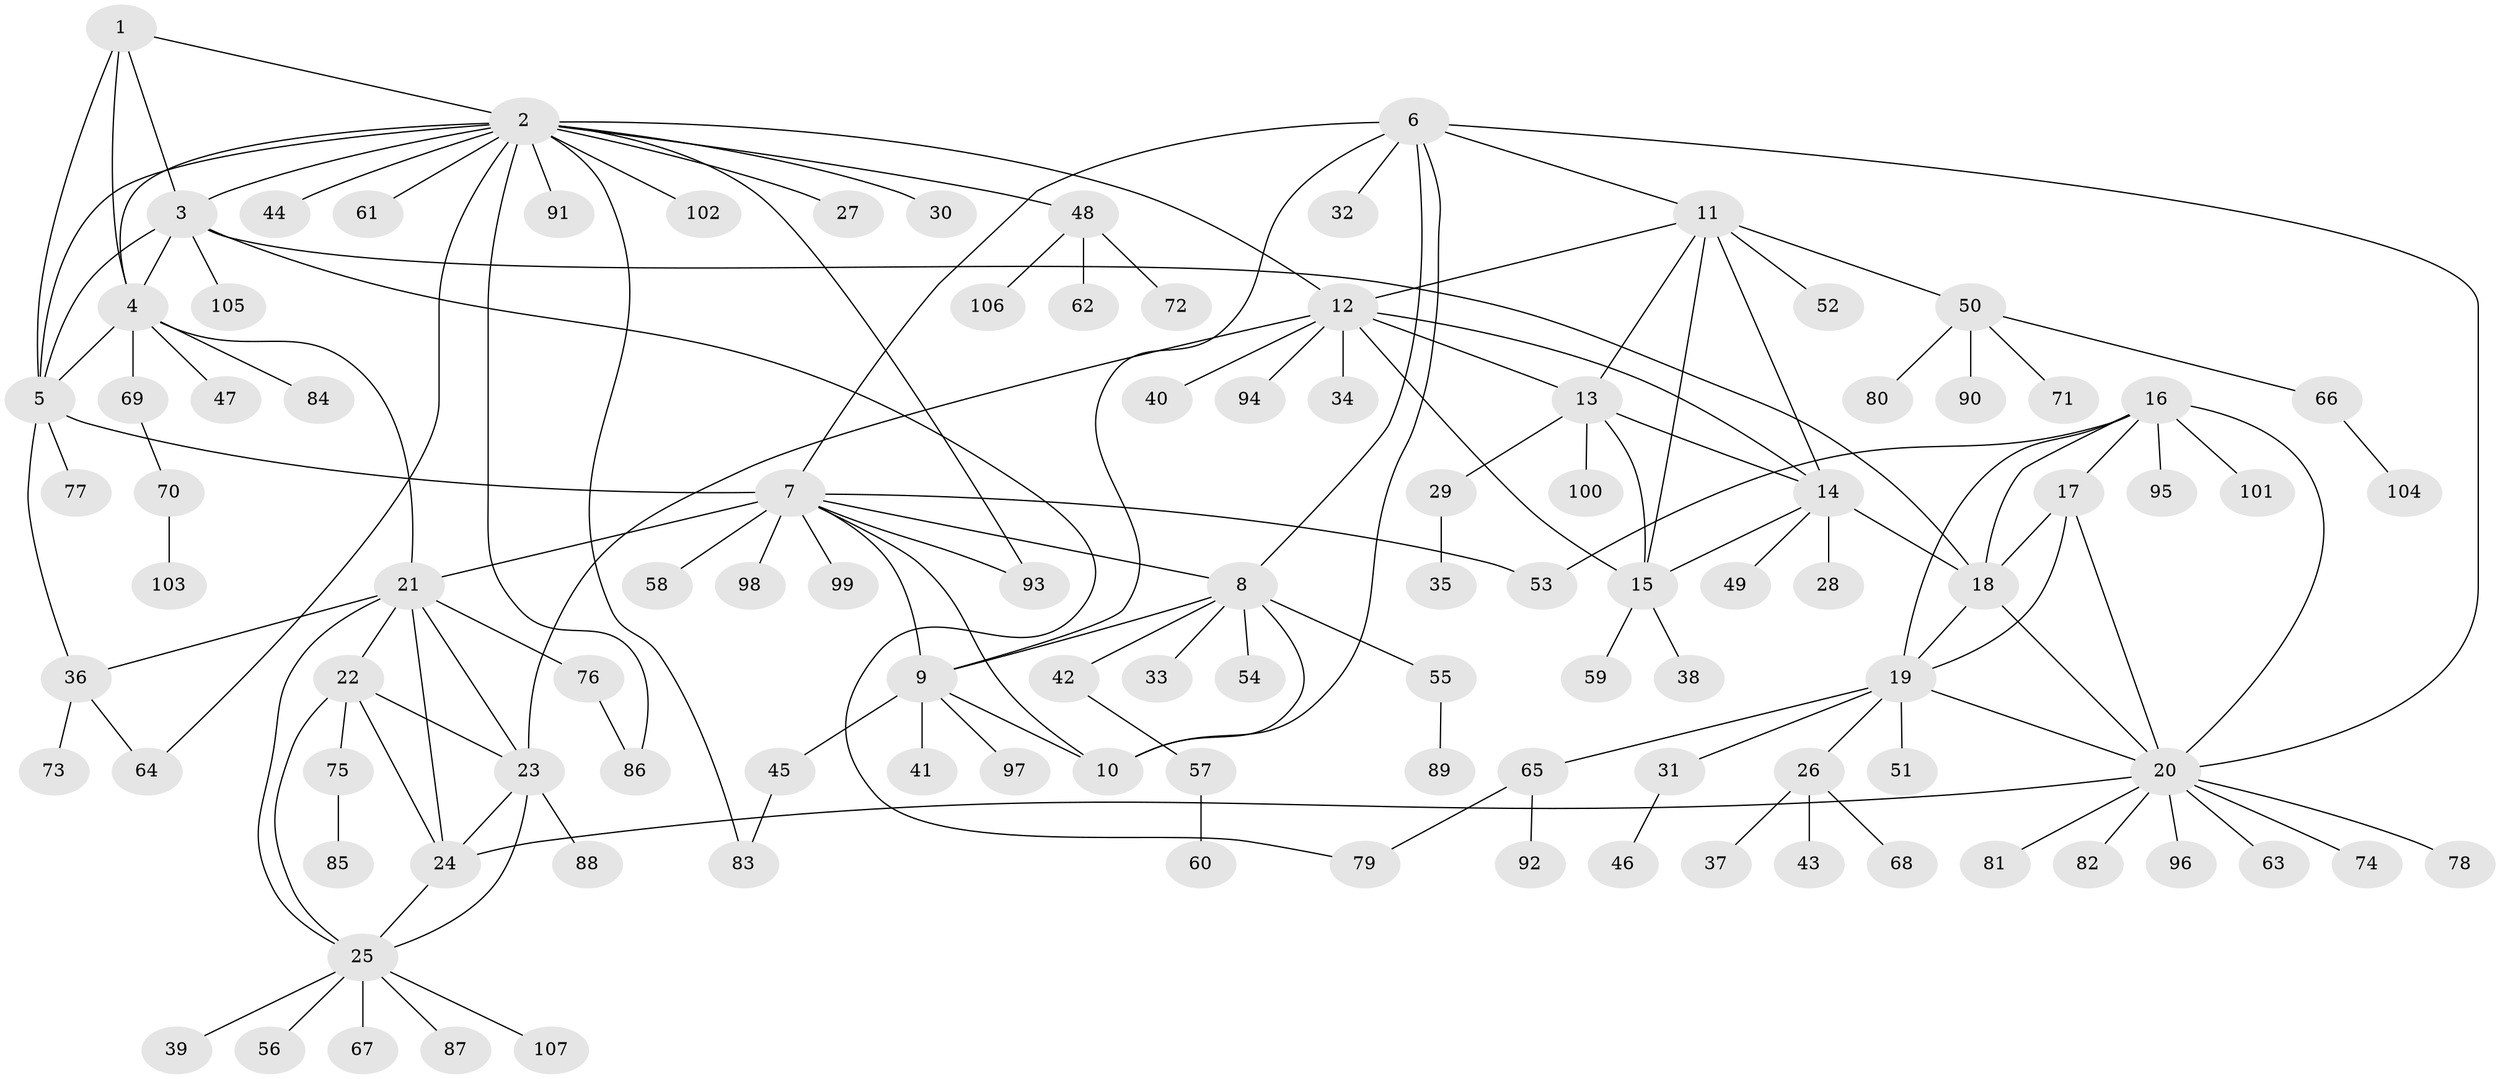 // coarse degree distribution, {3: 0.03125, 4: 0.0625, 1: 0.6875, 5: 0.0625, 10: 0.03125, 2: 0.03125, 6: 0.0625, 7: 0.03125}
// Generated by graph-tools (version 1.1) at 2025/58/03/04/25 21:58:39]
// undirected, 107 vertices, 149 edges
graph export_dot {
graph [start="1"]
  node [color=gray90,style=filled];
  1;
  2;
  3;
  4;
  5;
  6;
  7;
  8;
  9;
  10;
  11;
  12;
  13;
  14;
  15;
  16;
  17;
  18;
  19;
  20;
  21;
  22;
  23;
  24;
  25;
  26;
  27;
  28;
  29;
  30;
  31;
  32;
  33;
  34;
  35;
  36;
  37;
  38;
  39;
  40;
  41;
  42;
  43;
  44;
  45;
  46;
  47;
  48;
  49;
  50;
  51;
  52;
  53;
  54;
  55;
  56;
  57;
  58;
  59;
  60;
  61;
  62;
  63;
  64;
  65;
  66;
  67;
  68;
  69;
  70;
  71;
  72;
  73;
  74;
  75;
  76;
  77;
  78;
  79;
  80;
  81;
  82;
  83;
  84;
  85;
  86;
  87;
  88;
  89;
  90;
  91;
  92;
  93;
  94;
  95;
  96;
  97;
  98;
  99;
  100;
  101;
  102;
  103;
  104;
  105;
  106;
  107;
  1 -- 2;
  1 -- 3;
  1 -- 4;
  1 -- 5;
  2 -- 3;
  2 -- 4;
  2 -- 5;
  2 -- 12;
  2 -- 27;
  2 -- 30;
  2 -- 44;
  2 -- 48;
  2 -- 61;
  2 -- 64;
  2 -- 83;
  2 -- 86;
  2 -- 91;
  2 -- 93;
  2 -- 102;
  3 -- 4;
  3 -- 5;
  3 -- 18;
  3 -- 79;
  3 -- 105;
  4 -- 5;
  4 -- 21;
  4 -- 47;
  4 -- 69;
  4 -- 84;
  5 -- 7;
  5 -- 36;
  5 -- 77;
  6 -- 7;
  6 -- 8;
  6 -- 9;
  6 -- 10;
  6 -- 11;
  6 -- 20;
  6 -- 32;
  7 -- 8;
  7 -- 9;
  7 -- 10;
  7 -- 21;
  7 -- 53;
  7 -- 58;
  7 -- 93;
  7 -- 98;
  7 -- 99;
  8 -- 9;
  8 -- 10;
  8 -- 33;
  8 -- 42;
  8 -- 54;
  8 -- 55;
  9 -- 10;
  9 -- 41;
  9 -- 45;
  9 -- 97;
  11 -- 12;
  11 -- 13;
  11 -- 14;
  11 -- 15;
  11 -- 50;
  11 -- 52;
  12 -- 13;
  12 -- 14;
  12 -- 15;
  12 -- 23;
  12 -- 34;
  12 -- 40;
  12 -- 94;
  13 -- 14;
  13 -- 15;
  13 -- 29;
  13 -- 100;
  14 -- 15;
  14 -- 18;
  14 -- 28;
  14 -- 49;
  15 -- 38;
  15 -- 59;
  16 -- 17;
  16 -- 18;
  16 -- 19;
  16 -- 20;
  16 -- 53;
  16 -- 95;
  16 -- 101;
  17 -- 18;
  17 -- 19;
  17 -- 20;
  18 -- 19;
  18 -- 20;
  19 -- 20;
  19 -- 26;
  19 -- 31;
  19 -- 51;
  19 -- 65;
  20 -- 24;
  20 -- 63;
  20 -- 74;
  20 -- 78;
  20 -- 81;
  20 -- 82;
  20 -- 96;
  21 -- 22;
  21 -- 23;
  21 -- 24;
  21 -- 25;
  21 -- 36;
  21 -- 76;
  22 -- 23;
  22 -- 24;
  22 -- 25;
  22 -- 75;
  23 -- 24;
  23 -- 25;
  23 -- 88;
  24 -- 25;
  25 -- 39;
  25 -- 56;
  25 -- 67;
  25 -- 87;
  25 -- 107;
  26 -- 37;
  26 -- 43;
  26 -- 68;
  29 -- 35;
  31 -- 46;
  36 -- 64;
  36 -- 73;
  42 -- 57;
  45 -- 83;
  48 -- 62;
  48 -- 72;
  48 -- 106;
  50 -- 66;
  50 -- 71;
  50 -- 80;
  50 -- 90;
  55 -- 89;
  57 -- 60;
  65 -- 79;
  65 -- 92;
  66 -- 104;
  69 -- 70;
  70 -- 103;
  75 -- 85;
  76 -- 86;
}
